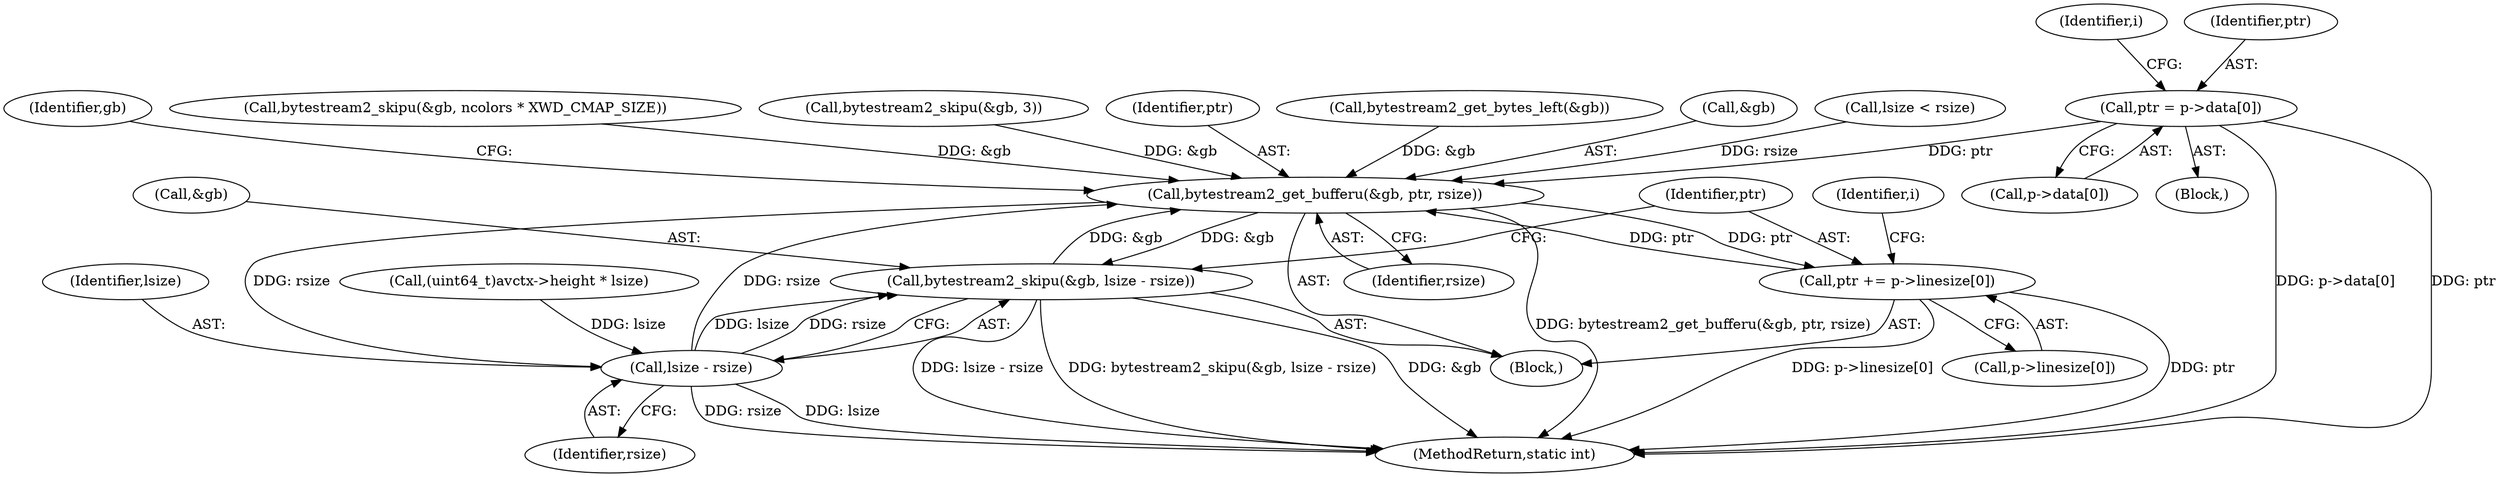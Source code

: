 digraph "0_FFmpeg_441026fcb13ac23aa10edc312bdacb6445a0ad06@array" {
"1000958" [label="(Call,ptr = p->data[0])"];
"1000977" [label="(Call,bytestream2_get_bufferu(&gb, ptr, rsize))"];
"1000982" [label="(Call,bytestream2_skipu(&gb, lsize - rsize))"];
"1000985" [label="(Call,lsize - rsize)"];
"1000988" [label="(Call,ptr += p->linesize[0])"];
"1000985" [label="(Call,lsize - rsize)"];
"1000834" [label="(Call,bytestream2_skipu(&gb, ncolors * XWD_CMAP_SIZE))"];
"1000967" [label="(Identifier,i)"];
"1000959" [label="(Identifier,ptr)"];
"1000983" [label="(Call,&gb)"];
"1000492" [label="(Call,(uint64_t)avctx->height * lsize)"];
"1000941" [label="(Call,bytestream2_skipu(&gb, 3))"];
"1000980" [label="(Identifier,ptr)"];
"1000975" [label="(Identifier,i)"];
"1000958" [label="(Call,ptr = p->data[0])"];
"1000981" [label="(Identifier,rsize)"];
"1000485" [label="(Call,bytestream2_get_bytes_left(&gb))"];
"1000986" [label="(Identifier,lsize)"];
"1000960" [label="(Call,p->data[0])"];
"1000987" [label="(Identifier,rsize)"];
"1000107" [label="(Block,)"];
"1000978" [label="(Call,&gb)"];
"1000473" [label="(Call,lsize < rsize)"];
"1000976" [label="(Block,)"];
"1000988" [label="(Call,ptr += p->linesize[0])"];
"1000989" [label="(Identifier,ptr)"];
"1000990" [label="(Call,p->linesize[0])"];
"1000977" [label="(Call,bytestream2_get_bufferu(&gb, ptr, rsize))"];
"1001001" [label="(MethodReturn,static int)"];
"1000984" [label="(Identifier,gb)"];
"1000982" [label="(Call,bytestream2_skipu(&gb, lsize - rsize))"];
"1000958" -> "1000107"  [label="AST: "];
"1000958" -> "1000960"  [label="CFG: "];
"1000959" -> "1000958"  [label="AST: "];
"1000960" -> "1000958"  [label="AST: "];
"1000967" -> "1000958"  [label="CFG: "];
"1000958" -> "1001001"  [label="DDG: p->data[0]"];
"1000958" -> "1001001"  [label="DDG: ptr"];
"1000958" -> "1000977"  [label="DDG: ptr"];
"1000977" -> "1000976"  [label="AST: "];
"1000977" -> "1000981"  [label="CFG: "];
"1000978" -> "1000977"  [label="AST: "];
"1000980" -> "1000977"  [label="AST: "];
"1000981" -> "1000977"  [label="AST: "];
"1000984" -> "1000977"  [label="CFG: "];
"1000977" -> "1001001"  [label="DDG: bytestream2_get_bufferu(&gb, ptr, rsize)"];
"1000485" -> "1000977"  [label="DDG: &gb"];
"1000941" -> "1000977"  [label="DDG: &gb"];
"1000834" -> "1000977"  [label="DDG: &gb"];
"1000982" -> "1000977"  [label="DDG: &gb"];
"1000988" -> "1000977"  [label="DDG: ptr"];
"1000985" -> "1000977"  [label="DDG: rsize"];
"1000473" -> "1000977"  [label="DDG: rsize"];
"1000977" -> "1000982"  [label="DDG: &gb"];
"1000977" -> "1000985"  [label="DDG: rsize"];
"1000977" -> "1000988"  [label="DDG: ptr"];
"1000982" -> "1000976"  [label="AST: "];
"1000982" -> "1000985"  [label="CFG: "];
"1000983" -> "1000982"  [label="AST: "];
"1000985" -> "1000982"  [label="AST: "];
"1000989" -> "1000982"  [label="CFG: "];
"1000982" -> "1001001"  [label="DDG: bytestream2_skipu(&gb, lsize - rsize)"];
"1000982" -> "1001001"  [label="DDG: &gb"];
"1000982" -> "1001001"  [label="DDG: lsize - rsize"];
"1000985" -> "1000982"  [label="DDG: lsize"];
"1000985" -> "1000982"  [label="DDG: rsize"];
"1000985" -> "1000987"  [label="CFG: "];
"1000986" -> "1000985"  [label="AST: "];
"1000987" -> "1000985"  [label="AST: "];
"1000985" -> "1001001"  [label="DDG: rsize"];
"1000985" -> "1001001"  [label="DDG: lsize"];
"1000492" -> "1000985"  [label="DDG: lsize"];
"1000988" -> "1000976"  [label="AST: "];
"1000988" -> "1000990"  [label="CFG: "];
"1000989" -> "1000988"  [label="AST: "];
"1000990" -> "1000988"  [label="AST: "];
"1000975" -> "1000988"  [label="CFG: "];
"1000988" -> "1001001"  [label="DDG: ptr"];
"1000988" -> "1001001"  [label="DDG: p->linesize[0]"];
}

